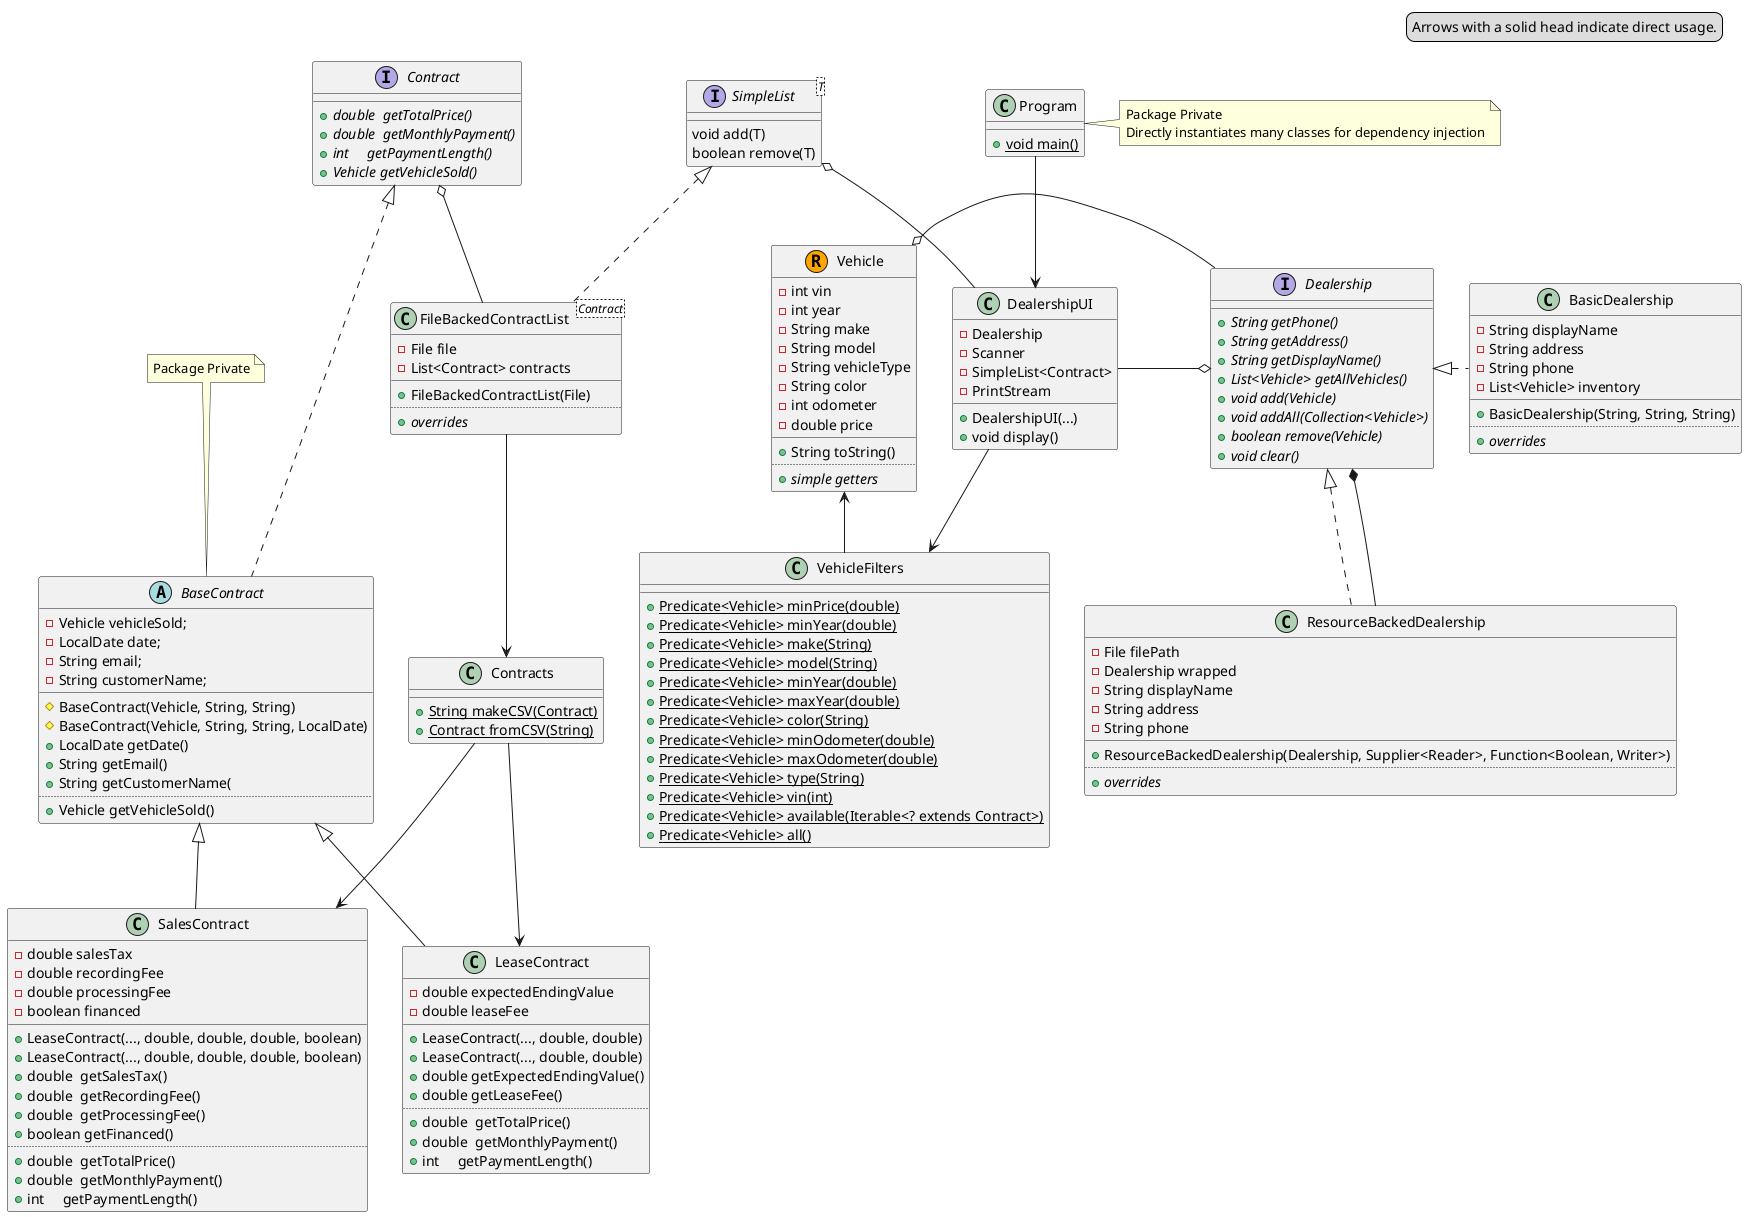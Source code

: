 @startuml
class Program {
+ {static} void main()
}
class DealershipUI {
- Dealership
- Scanner
- SimpleList<Contract>
- PrintStream
+ DealershipUI(...)
+ void display()
}
interface Dealership {
+ {abstract} String getPhone()
+ {abstract} String getAddress()
+ {abstract} String getDisplayName()
+ {abstract} List<Vehicle> getAllVehicles()
+ {abstract} void add(Vehicle)
+ {abstract} void addAll(Collection<Vehicle>)
+ {abstract} boolean remove(Vehicle)
+ {abstract} void clear()
}
class BasicDealership {
- String displayName
- String address
- String phone
- List<Vehicle> inventory
__
+ BasicDealership(String, String, String)
..
+ {abstract} {method} overrides
}
class ResourceBackedDealership Implements Dealership {
- File filePath
- Dealership wrapped
- String displayName
- String address
- String phone
__
+ ResourceBackedDealership(Dealership, Supplier<Reader>, Function<Boolean, Writer>)
..
+ {abstract} {method} overrides
}
class Vehicle << (R,orange) >> {
- int vin
- int year
- String make
- String model
- String vehicleType
- String color
- int odometer
- double price
__
+ String toString()
..
+ {abstract} {method} simple getters
}
class VehicleFilters {
+ {static} Predicate<Vehicle> minPrice(double)
+ {static} Predicate<Vehicle> minYear(double)
+ {static} Predicate<Vehicle> make(String)
+ {static} Predicate<Vehicle> model(String)
+ {static} Predicate<Vehicle> minYear(double)
+ {static} Predicate<Vehicle> maxYear(double)
+ {static} Predicate<Vehicle> color(String)
+ {static} Predicate<Vehicle> minOdometer(double)
+ {static} Predicate<Vehicle> maxOdometer(double)
+ {static} Predicate<Vehicle> type(String)
+ {static} Predicate<Vehicle> vin(int)
+ {static} Predicate<Vehicle> available(Iterable<? extends Contract>)
+ {static} Predicate<Vehicle> all()
}

interface SimpleList<T> {
void add(T)
boolean remove(T)
}
class FileBackedContractList<Contract> implements SimpleList {
    - File file
    - List<Contract> contracts
    __
    + FileBackedContractList(File)
    ..
    + {abstract} {method} overrides
}
interface Contract {
    + {abstract} double  getTotalPrice()
    + {abstract} double  getMonthlyPayment()
    + {abstract} int     getPaymentLength()
    + {abstract} Vehicle getVehicleSold()
   }
abstract class BaseContract implements Contract {
- Vehicle vehicleSold;
- LocalDate date;
- String email;
- String customerName;
__
# BaseContract(Vehicle, String, String)
# BaseContract(Vehicle, String, String, LocalDate)
+ LocalDate getDate()
+ String getEmail()
+ String getCustomerName(
..
+ Vehicle getVehicleSold()
}
class SalesContract extends BaseContract {
- double salesTax
- double recordingFee
- double processingFee
- boolean financed
__
+ LeaseContract(..., double, double, double, boolean)
+ LeaseContract(..., double, double, double, boolean)
+ double  getSalesTax()
+ double  getRecordingFee()
+ double  getProcessingFee()
+ boolean getFinanced()
..
+ double  getTotalPrice()
+ double  getMonthlyPayment()
+ int     getPaymentLength()
}
class LeaseContract extends BaseContract {
- double expectedEndingValue
- double leaseFee
__
+ LeaseContract(..., double, double)
+ LeaseContract(..., double, double)
+ double getExpectedEndingValue()
+ double getLeaseFee()
..
+ double  getTotalPrice()
+ double  getMonthlyPayment()
+ int     getPaymentLength()
}
class Contracts {
+ {static} String makeCSV(Contract)
+ {static} Contract fromCSV(String)
}

together {
    interface Dealership
    class BasicDealership
    class ResourceBackedDealership
    class Vehicle
}

together {
    interface Contract
    abstract BaseContract
    class LeaseContract
    class SalesContract
}

Dealership *-- ResourceBackedDealership
Vehicle o-r- Dealership
DealershipUI <-u- Program
Dealership o-l- DealershipUI
SimpleList o-- DealershipUI
VehicleFilters <-u- DealershipUI
Dealership <|.r. BasicDealership
Contract o-- FileBackedContractList
Contracts <-u- FileBackedContractList
Contracts --> SalesContract
Contracts --> LeaseContract
Vehicle <-- VehicleFilters

legend top right
Arrows with a solid head indicate direct usage.
endlegend

note top of BaseContract: Package Private
note right of Program: Package Private\nDirectly instantiates many classes for dependency injection
@enduml